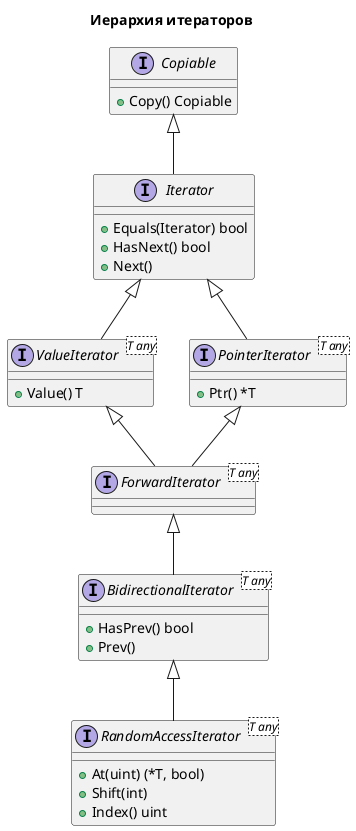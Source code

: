 @startuml
'https://plantuml.com/class-diagram

title "Иерархия итераторов"

interface Copiable {
    +Copy() Copiable
}

interface Iterator {
    +Equals(Iterator) bool
    +HasNext() bool
    +Next()
}

interface ValueIterator<T any> {
    +Value() T
}

interface PointerIterator<T any> {
    +Ptr() *T
}

interface ForwardIterator<T any> {}

interface BidirectionalIterator<T any> {
    +HasPrev() bool
    +Prev()
}

interface RandomAccessIterator<T any> {
    +At(uint) (*T, bool)
    +Shift(int)
    +Index() uint
}

Copiable <|-- Iterator
Iterator <|-- ValueIterator
Iterator <|-- PointerIterator
ValueIterator <|-- ForwardIterator
PointerIterator <|-- ForwardIterator
ForwardIterator <|-- BidirectionalIterator
BidirectionalIterator <|-- RandomAccessIterator


@enduml